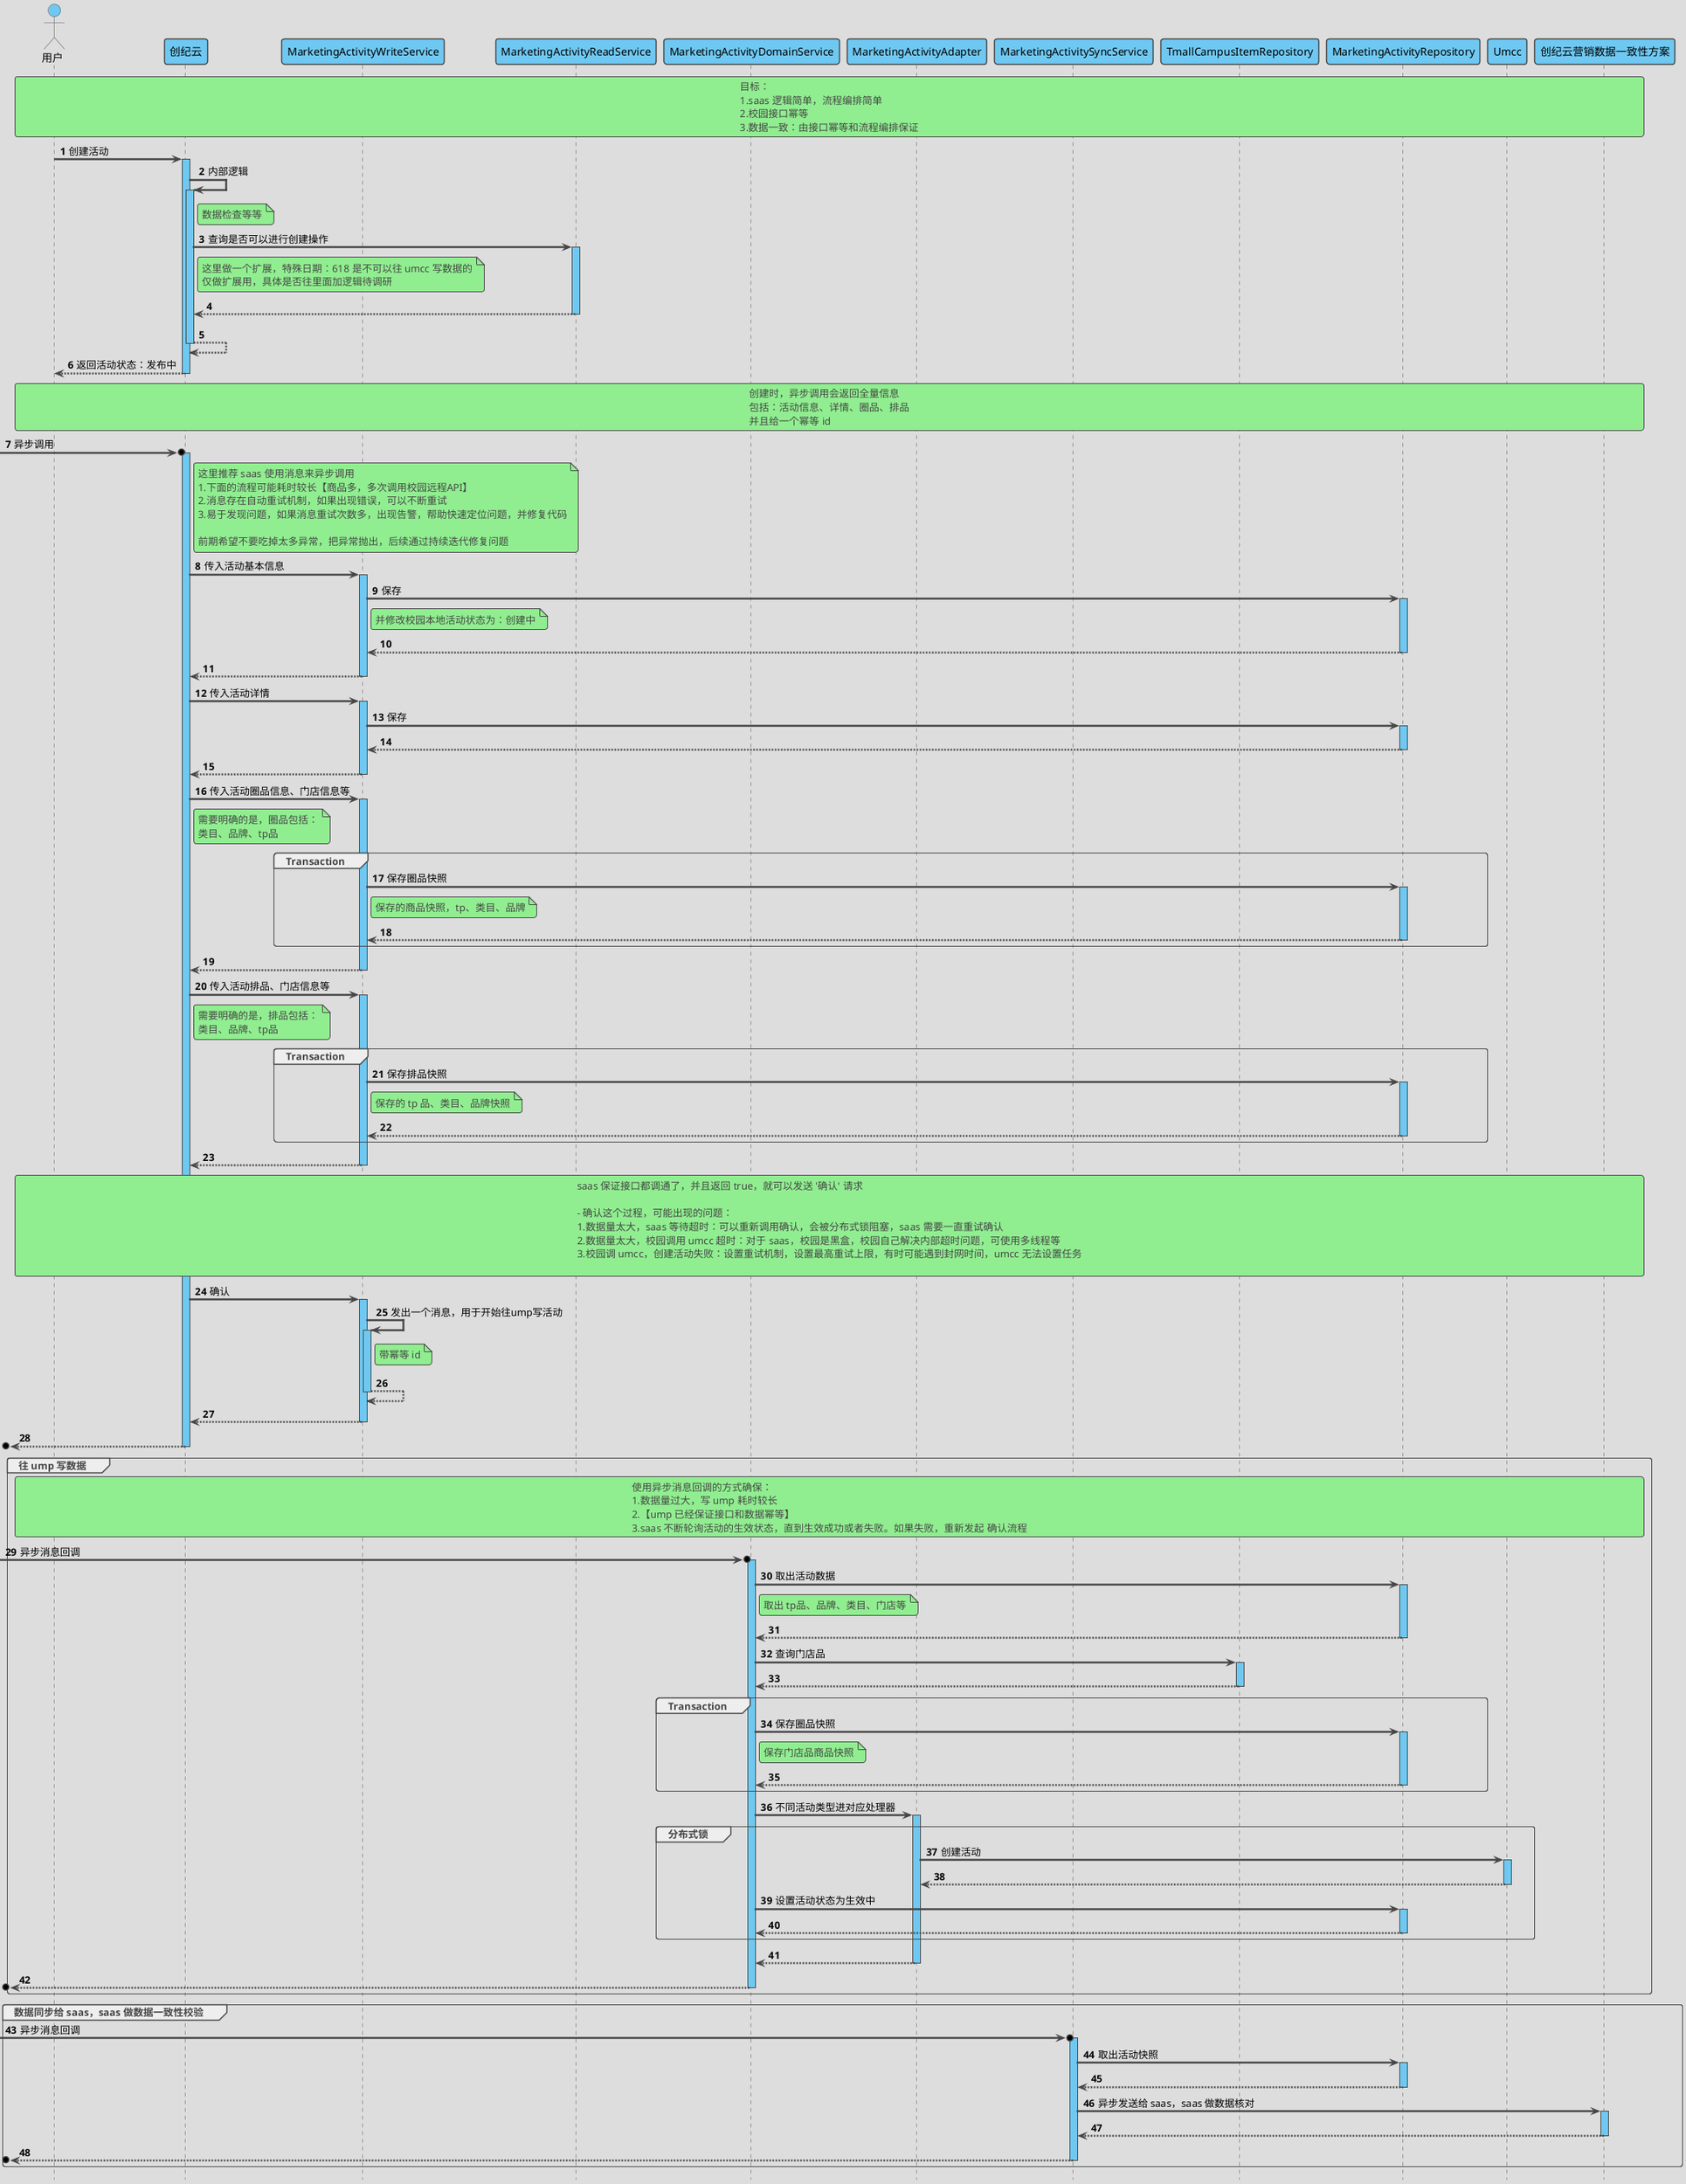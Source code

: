 @startuml

'https://plantuml.com/sequence-diagram

'隐藏脚注
hide footbox

'使用 toy 主题
!theme toy

'自动激活
autoActivate on

'编号
autonumber 1

'隐藏孤立的参与者
hide unlinked

'文字对齐，向左对齐
skinparam sequenceMessageAlign left

'箭头粗度
skinparam sequenceArrowThickness 2.5

' 皮肤
skinparam sequence {
    LifeLineBackgroundColor #6FC8F2
    ParticipantBackgroundColor #6FC8F2
    ParticipantFontColor black
    ActorBackgroundColor #6FC8F2
    ActorFontColor black
}

actor 用户 as user
participant 创纪云 as saas
participant MarketingActivityWriteService as MarketingActivityWriteService
participant MarketingActivityReadService as MarketingActivityReadService
participant MarketingActivityDomainService as MarketingActivityDomainService
participant MarketingActivitySyncService as MarketingActivitySyncService
participant MarketingActivityAdapter as MarketingActivityAdapter
participant MarketingActivitySyncService as MarketingActivitySyncService
participant TmallCampusItemRepository as TmallCampusItemRepository
participant MarketingActivityRepository as MarketingActivityRepository
participant Umcc as Umcc
participant 创纪云营销数据一致性方案 as SaasMarketingActivityChecker


rnote across
    目标：
    1.saas 逻辑简单，流程编排简单
    2.校园接口幂等
    3.数据一致：由接口幂等和流程编排保证
end note

user -> saas : 创建活动

saas -> saas : 内部逻辑
note right of saas
    数据检查等等
end note

saas -> MarketingActivityReadService : 查询是否可以进行创建操作
note right of saas
    这里做一个扩展，特殊日期：618 是不可以往 umcc 写数据的
    仅做扩展用，具体是否往里面加逻辑待调研
end note
return

return
return 返回活动状态：发布中

rnote across
    创建时，异步调用会返回全量信息
    包括：活动信息、详情、圈品、排品
    并且给一个幂等 id
end note

->o saas : 异步调用
note right of saas
     这里推荐 saas 使用消息来异步调用
     1.下面的流程可能耗时较长【商品多，多次调用校园远程API】
     2.消息存在自动重试机制，如果出现错误，可以不断重试
     3.易于发现问题，如果消息重试次数多，出现告警，帮助快速定位问题，并修复代码

     前期希望不要吃掉太多异常，把异常抛出，后续通过持续迭代修复问题
end note

saas -> MarketingActivityWriteService : 传入活动基本信息

MarketingActivityWriteService -> MarketingActivityRepository : 保存
note right of MarketingActivityWriteService
    并修改校园本地活动状态为：创建中
end note
return
return

saas -> MarketingActivityWriteService : 传入活动详情
MarketingActivityWriteService -> MarketingActivityRepository : 保存
return
return

saas -> MarketingActivityWriteService : 传入活动圈品信息、门店信息等
note right of saas
    需要明确的是，圈品包括：
    类目、品牌、tp品
end note

group Transaction
    MarketingActivityWriteService -> MarketingActivityRepository : 保存圈品快照
    note right of MarketingActivityWriteService
        保存的商品快照，tp、类目、品牌
    end note
    return
end group

return

saas -> MarketingActivityWriteService : 传入活动排品、门店信息等
note right of saas
    需要明确的是，排品包括：
    类目、品牌、tp品
end note

group Transaction
    MarketingActivityWriteService -> MarketingActivityRepository : 保存排品快照
    note right of MarketingActivityWriteService
        保存的 tp 品、类目、品牌快照
    end note
    return
end group
return

rnote across
    saas 保证接口都调通了，并且返回 true，就可以发送 '确认' 请求

    - 确认这个过程，可能出现的问题：
    1.数据量太大，saas 等待超时：可以重新调用确认，会被分布式锁阻塞，saas 需要一直重试确认
    2.数据量太大，校园调用 umcc 超时：对于 saas，校园是黑盒，校园自己解决内部超时问题，可使用多线程等
    3.校园调 umcc，创建活动失败：设置重试机制，设置最高重试上限，有时可能遇到封网时间，umcc 无法设置任务

end note
saas -> MarketingActivityWriteService : 确认
MarketingActivityWriteService -> MarketingActivityWriteService : 发出一个消息，用于开始往ump写活动
note right of MarketingActivityWriteService
    带幂等 id
end note
return
return
return

group 往 ump 写数据
    rnote across
        使用异步消息回调的方式确保：
        1.数据量过大，写 ump 耗时较长
        2.【ump 已经保证接口和数据幂等】
        3.saas 不断轮询活动的生效状态，直到生效成功或者失败。如果失败，重新发起 确认流程
    end note
    ->o MarketingActivityDomainService : 异步消息回调
    MarketingActivityDomainService -> MarketingActivityRepository : 取出活动数据
    note right of MarketingActivityDomainService
        取出 tp品、品牌、类目、门店等
    end note
    return

    MarketingActivityDomainService -> TmallCampusItemRepository : 查询门店品
    return

    group Transaction
        MarketingActivityDomainService -> MarketingActivityRepository : 保存圈品快照
        note right of MarketingActivityDomainService
            保存门店品商品快照
        end note
        return
    end group

    MarketingActivityDomainService -> MarketingActivityAdapter : 不同活动类型进对应处理器

    group 分布式锁
        MarketingActivityAdapter -> Umcc : 创建活动
        return
        MarketingActivityDomainService -> MarketingActivityRepository : 设置活动状态为生效中
        return
    end group
    return
    return
end group

group 数据同步给 saas，saas 做数据一致性校验
     ->o MarketingActivitySyncService : 异步消息回调
     MarketingActivitySyncService -> MarketingActivityRepository : 取出活动快照
     return
     MarketingActivitySyncService -> SaasMarketingActivityChecker : 异步发送给 saas，saas 做数据核对
     return
     return
end group





@enduml
